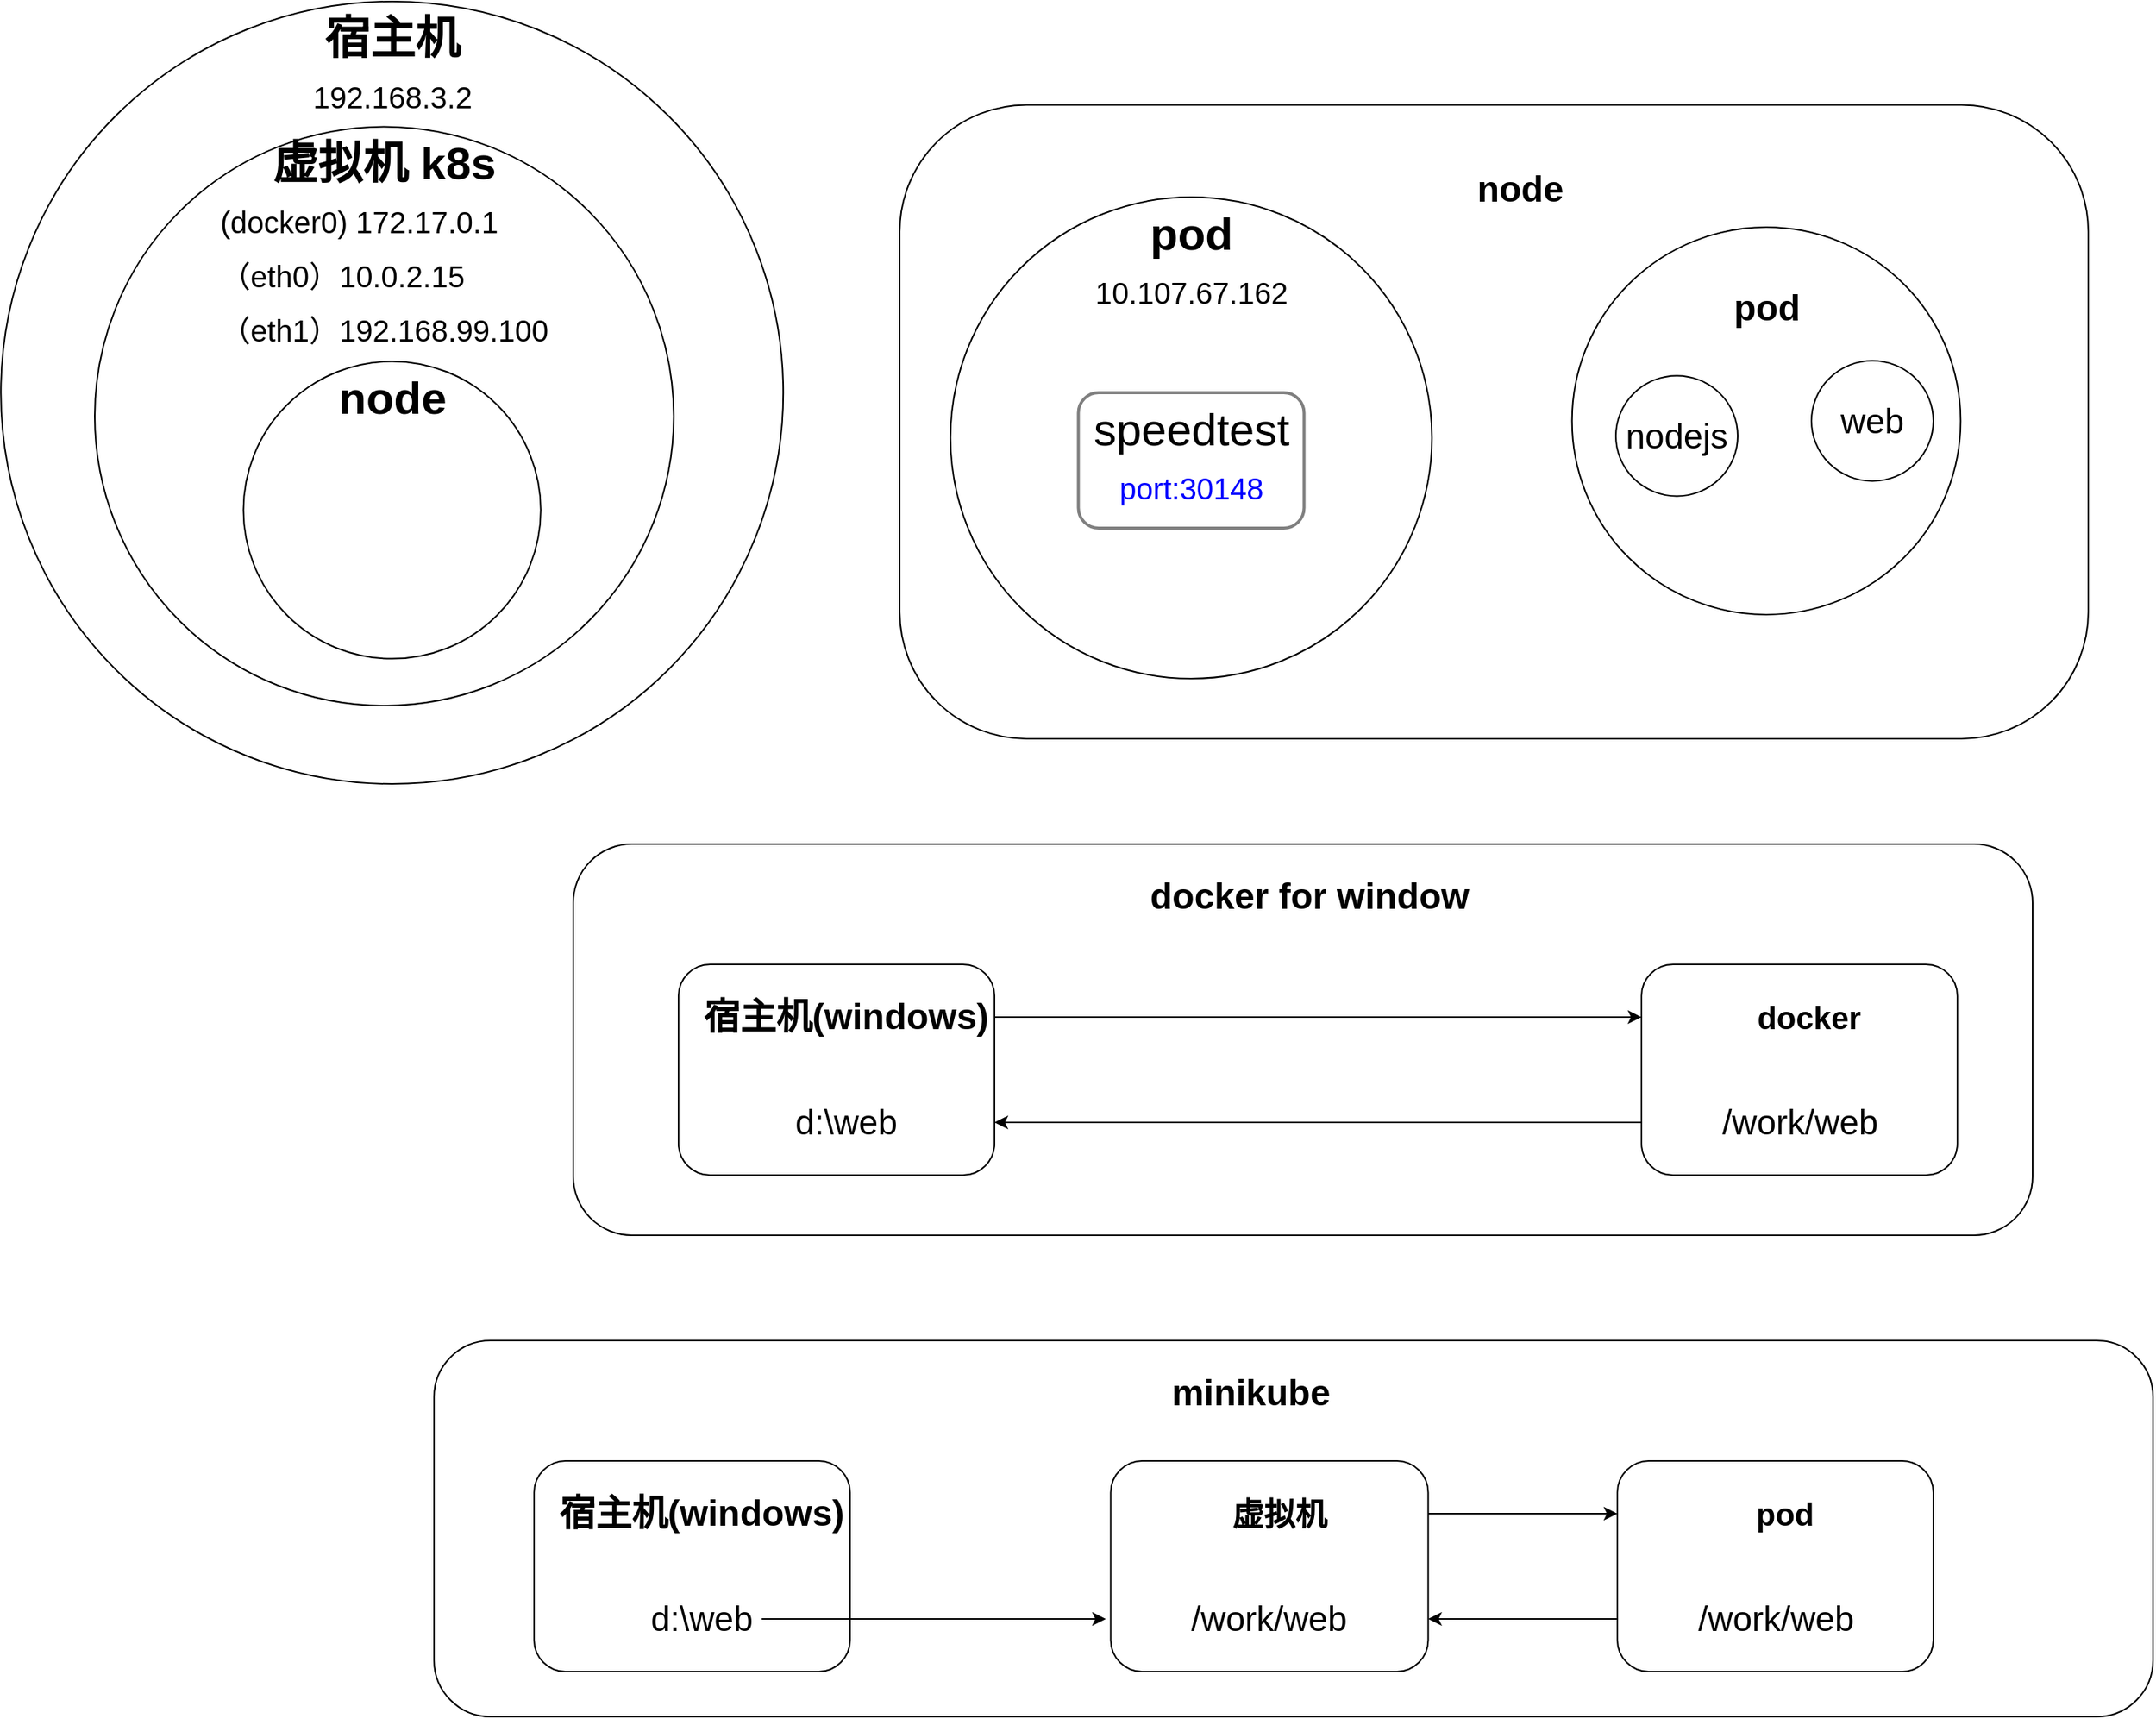 <mxfile version="13.6.9" type="github">
  <diagram id="_SN51KTG4m4e-46WBCsf" name="第 1 页">
    <mxGraphModel dx="2249" dy="1931" grid="1" gridSize="10" guides="1" tooltips="1" connect="1" arrows="1" fold="1" page="1" pageScale="1" pageWidth="827" pageHeight="1169" math="0" shadow="0">
      <root>
        <mxCell id="0" />
        <mxCell id="1" parent="0" />
        <mxCell id="4tyNRVj2yq2_kPP2Rz3b-58" value="" style="rounded=1;whiteSpace=wrap;html=1;strokeColor=#000000;fontSize=21;" parent="1" vertex="1">
          <mxGeometry x="-22.5" y="680" width="1142.5" height="250" as="geometry" />
        </mxCell>
        <mxCell id="4tyNRVj2yq2_kPP2Rz3b-57" value="" style="rounded=1;whiteSpace=wrap;html=1;strokeColor=#000000;fontSize=21;" parent="1" vertex="1">
          <mxGeometry x="70" y="350" width="970" height="260" as="geometry" />
        </mxCell>
        <mxCell id="4tyNRVj2yq2_kPP2Rz3b-21" value="" style="rounded=1;whiteSpace=wrap;html=1;strokeColor=#000000;fontSize=23;arcSize=20;" parent="1" vertex="1">
          <mxGeometry x="287" y="-141.25" width="790" height="421.25" as="geometry" />
        </mxCell>
        <mxCell id="4tyNRVj2yq2_kPP2Rz3b-12" value="&lt;h1&gt;node&lt;/h1&gt;" style="text;html=1;align=center;verticalAlign=middle;resizable=0;points=[];autosize=1;" parent="1" vertex="1">
          <mxGeometry x="663.84" y="-110" width="70" height="50" as="geometry" />
        </mxCell>
        <mxCell id="4tyNRVj2yq2_kPP2Rz3b-13" value="pod&lt;br&gt;&lt;font style=&quot;font-size: 20px ; font-weight: normal&quot;&gt;10.107.67.162&lt;/font&gt;" style="ellipse;whiteSpace=wrap;html=1;aspect=fixed;verticalAlign=top;fontSize=30;fontStyle=1" parent="1" vertex="1">
          <mxGeometry x="320.75" y="-80" width="320" height="320" as="geometry" />
        </mxCell>
        <mxCell id="4tyNRVj2yq2_kPP2Rz3b-27" value="" style="ellipse;whiteSpace=wrap;html=1;aspect=fixed;" parent="1" vertex="1">
          <mxGeometry x="733.84" y="-60" width="258.31" height="257.5" as="geometry" />
        </mxCell>
        <mxCell id="4tyNRVj2yq2_kPP2Rz3b-28" value="&lt;h1&gt;pod&lt;/h1&gt;" style="text;html=1;align=center;verticalAlign=middle;resizable=0;points=[];autosize=1;" parent="1" vertex="1">
          <mxGeometry x="833" y="-31.25" width="60" height="50" as="geometry" />
        </mxCell>
        <mxCell id="4tyNRVj2yq2_kPP2Rz3b-29" value="nodejs" style="ellipse;whiteSpace=wrap;html=1;aspect=fixed;fontSize=23;" parent="1" vertex="1">
          <mxGeometry x="763" y="38.75" width="81" height="80" as="geometry" />
        </mxCell>
        <mxCell id="4tyNRVj2yq2_kPP2Rz3b-30" value="web" style="ellipse;whiteSpace=wrap;html=1;aspect=fixed;fontSize=23;" parent="1" vertex="1">
          <mxGeometry x="893" y="28.75" width="81" height="80" as="geometry" />
        </mxCell>
        <mxCell id="4tyNRVj2yq2_kPP2Rz3b-53" style="edgeStyle=orthogonalEdgeStyle;rounded=0;orthogonalLoop=1;jettySize=auto;html=1;exitX=1;exitY=0.25;exitDx=0;exitDy=0;entryX=0;entryY=0.25;entryDx=0;entryDy=0;fontSize=21;" parent="1" source="4tyNRVj2yq2_kPP2Rz3b-33" target="4tyNRVj2yq2_kPP2Rz3b-37" edge="1">
          <mxGeometry relative="1" as="geometry" />
        </mxCell>
        <mxCell id="4tyNRVj2yq2_kPP2Rz3b-33" value="" style="rounded=1;whiteSpace=wrap;html=1;strokeColor=#000000;fontSize=23;" parent="1" vertex="1">
          <mxGeometry x="140" y="430" width="210" height="140" as="geometry" />
        </mxCell>
        <mxCell id="4tyNRVj2yq2_kPP2Rz3b-34" value="&lt;h1&gt;宿主机(windows)&lt;/h1&gt;" style="text;html=1;align=center;verticalAlign=middle;resizable=0;points=[];autosize=1;" parent="1" vertex="1">
          <mxGeometry x="151.25" y="440" width="200" height="50" as="geometry" />
        </mxCell>
        <mxCell id="4tyNRVj2yq2_kPP2Rz3b-35" value="d:\web" style="text;html=1;align=center;verticalAlign=middle;resizable=0;points=[];autosize=1;fontSize=23;" parent="1" vertex="1">
          <mxGeometry x="211.25" y="520" width="80" height="30" as="geometry" />
        </mxCell>
        <mxCell id="4tyNRVj2yq2_kPP2Rz3b-54" style="edgeStyle=orthogonalEdgeStyle;rounded=0;orthogonalLoop=1;jettySize=auto;html=1;exitX=0;exitY=0.75;exitDx=0;exitDy=0;entryX=1;entryY=0.75;entryDx=0;entryDy=0;fontSize=21;" parent="1" source="4tyNRVj2yq2_kPP2Rz3b-37" target="4tyNRVj2yq2_kPP2Rz3b-33" edge="1">
          <mxGeometry relative="1" as="geometry" />
        </mxCell>
        <mxCell id="4tyNRVj2yq2_kPP2Rz3b-37" value="" style="rounded=1;whiteSpace=wrap;html=1;strokeColor=#000000;fontSize=23;" parent="1" vertex="1">
          <mxGeometry x="780" y="430" width="210" height="140" as="geometry" />
        </mxCell>
        <mxCell id="4tyNRVj2yq2_kPP2Rz3b-38" value="docker" style="text;html=1;align=center;verticalAlign=middle;resizable=0;points=[];autosize=1;fontSize=21;fontStyle=1" parent="1" vertex="1">
          <mxGeometry x="851.25" y="450" width="80" height="30" as="geometry" />
        </mxCell>
        <mxCell id="4tyNRVj2yq2_kPP2Rz3b-39" value="/work/web" style="text;html=1;align=center;verticalAlign=middle;resizable=0;points=[];autosize=1;fontSize=23;" parent="1" vertex="1">
          <mxGeometry x="825" y="520" width="120" height="30" as="geometry" />
        </mxCell>
        <mxCell id="4tyNRVj2yq2_kPP2Rz3b-40" value="" style="rounded=1;whiteSpace=wrap;html=1;strokeColor=#000000;fontSize=23;" parent="1" vertex="1">
          <mxGeometry x="44" y="760" width="210" height="140" as="geometry" />
        </mxCell>
        <mxCell id="4tyNRVj2yq2_kPP2Rz3b-41" value="&lt;h1&gt;宿主机(windows)&lt;/h1&gt;" style="text;html=1;align=center;verticalAlign=middle;resizable=0;points=[];autosize=1;" parent="1" vertex="1">
          <mxGeometry x="55.25" y="770" width="200" height="50" as="geometry" />
        </mxCell>
        <mxCell id="4tyNRVj2yq2_kPP2Rz3b-42" style="edgeStyle=orthogonalEdgeStyle;rounded=0;orthogonalLoop=1;jettySize=auto;html=1;fontSize=23;" parent="1" source="4tyNRVj2yq2_kPP2Rz3b-43" edge="1">
          <mxGeometry relative="1" as="geometry">
            <mxPoint x="424" y="865" as="targetPoint" />
          </mxGeometry>
        </mxCell>
        <mxCell id="4tyNRVj2yq2_kPP2Rz3b-43" value="d:\web" style="text;html=1;align=center;verticalAlign=middle;resizable=0;points=[];autosize=1;fontSize=23;" parent="1" vertex="1">
          <mxGeometry x="115.25" y="850" width="80" height="30" as="geometry" />
        </mxCell>
        <mxCell id="4tyNRVj2yq2_kPP2Rz3b-52" style="edgeStyle=orthogonalEdgeStyle;rounded=0;orthogonalLoop=1;jettySize=auto;html=1;exitX=0;exitY=0.75;exitDx=0;exitDy=0;entryX=1;entryY=0.75;entryDx=0;entryDy=0;fontSize=21;" parent="1" source="4tyNRVj2yq2_kPP2Rz3b-44" target="4tyNRVj2yq2_kPP2Rz3b-47" edge="1">
          <mxGeometry relative="1" as="geometry" />
        </mxCell>
        <mxCell id="4tyNRVj2yq2_kPP2Rz3b-44" value="" style="rounded=1;whiteSpace=wrap;html=1;strokeColor=#000000;fontSize=23;" parent="1" vertex="1">
          <mxGeometry x="764" y="760" width="210" height="140" as="geometry" />
        </mxCell>
        <mxCell id="4tyNRVj2yq2_kPP2Rz3b-45" value="pod" style="text;html=1;align=center;verticalAlign=middle;resizable=0;points=[];autosize=1;fontSize=21;fontStyle=1" parent="1" vertex="1">
          <mxGeometry x="850.25" y="780" width="50" height="30" as="geometry" />
        </mxCell>
        <mxCell id="4tyNRVj2yq2_kPP2Rz3b-46" value="/work/web" style="text;html=1;align=center;verticalAlign=middle;resizable=0;points=[];autosize=1;fontSize=23;" parent="1" vertex="1">
          <mxGeometry x="809" y="850" width="120" height="30" as="geometry" />
        </mxCell>
        <mxCell id="4tyNRVj2yq2_kPP2Rz3b-51" style="edgeStyle=orthogonalEdgeStyle;rounded=0;orthogonalLoop=1;jettySize=auto;html=1;exitX=1;exitY=0.25;exitDx=0;exitDy=0;entryX=0;entryY=0.25;entryDx=0;entryDy=0;fontSize=21;" parent="1" source="4tyNRVj2yq2_kPP2Rz3b-47" target="4tyNRVj2yq2_kPP2Rz3b-44" edge="1">
          <mxGeometry relative="1" as="geometry" />
        </mxCell>
        <mxCell id="4tyNRVj2yq2_kPP2Rz3b-47" value="" style="rounded=1;whiteSpace=wrap;html=1;strokeColor=#000000;fontSize=23;" parent="1" vertex="1">
          <mxGeometry x="427.25" y="760" width="211" height="140" as="geometry" />
        </mxCell>
        <mxCell id="4tyNRVj2yq2_kPP2Rz3b-48" value="虚拟机" style="text;html=1;align=center;verticalAlign=middle;resizable=0;points=[];autosize=1;fontSize=21;fontStyle=1" parent="1" vertex="1">
          <mxGeometry x="498.5" y="780" width="80" height="30" as="geometry" />
        </mxCell>
        <mxCell id="4tyNRVj2yq2_kPP2Rz3b-49" value="/work/web" style="text;html=1;align=center;verticalAlign=middle;resizable=0;points=[];autosize=1;fontSize=23;" parent="1" vertex="1">
          <mxGeometry x="472.25" y="850" width="120" height="30" as="geometry" />
        </mxCell>
        <mxCell id="4tyNRVj2yq2_kPP2Rz3b-56" value="&lt;h1&gt;docker for window&lt;/h1&gt;" style="text;html=1;align=center;verticalAlign=middle;resizable=0;points=[];autosize=1;" parent="1" vertex="1">
          <mxGeometry x="448.5" y="360" width="220" height="50" as="geometry" />
        </mxCell>
        <mxCell id="4tyNRVj2yq2_kPP2Rz3b-59" value="&lt;h1&gt;minikube&lt;/h1&gt;" style="text;html=1;align=center;verticalAlign=middle;resizable=0;points=[];autosize=1;" parent="1" vertex="1">
          <mxGeometry x="460" y="690" width="120" height="50" as="geometry" />
        </mxCell>
        <mxCell id="vFLo0VFA6LObu5LQOzh_-1" value="" style="group" vertex="1" connectable="0" parent="1">
          <mxGeometry x="-300" y="-210" width="520" height="520" as="geometry" />
        </mxCell>
        <mxCell id="4tyNRVj2yq2_kPP2Rz3b-1" value="&lt;div style=&quot;font-size: 30px&quot;&gt;&lt;span style=&quot;font-size: 30px&quot;&gt;宿主机&lt;/span&gt;&lt;br style=&quot;font-size: 30px&quot;&gt;&lt;/div&gt;&lt;div&gt;&lt;span style=&quot;font-weight: normal&quot;&gt;&lt;font style=&quot;font-size: 20px&quot;&gt;192.168.3.2&lt;/font&gt;&lt;/span&gt;&lt;/div&gt;" style="ellipse;whiteSpace=wrap;html=1;aspect=fixed;align=center;horizontal=1;verticalAlign=top;fontSize=30;fontStyle=1" parent="vFLo0VFA6LObu5LQOzh_-1" vertex="1">
          <mxGeometry x="-10.4" width="520" height="520" as="geometry" />
        </mxCell>
        <mxCell id="4tyNRVj2yq2_kPP2Rz3b-4" value="虚拟机 k8s&lt;br&gt;&lt;div style=&quot;text-align: left&quot;&gt;&lt;span style=&quot;font-size: 20px ; font-weight: 400&quot;&gt;(docker0&lt;/span&gt;&lt;span style=&quot;font-size: 20px ; font-weight: 400&quot;&gt;)&amp;nbsp;172.17.0.1&lt;/span&gt;&lt;/div&gt;&lt;font&gt;&lt;div style=&quot;text-align: left&quot;&gt;&lt;span style=&quot;font-size: 20px ; font-weight: 400&quot;&gt;（eth0）10.0.2.15&lt;/span&gt;&lt;/div&gt;&lt;font&gt;&lt;div style=&quot;text-align: left&quot;&gt;&lt;span style=&quot;font-size: 20px ; font-weight: 400&quot;&gt;（eth1）&lt;/span&gt;&lt;span style=&quot;font-size: 20px ; font-weight: normal&quot;&gt;192.168.99.100&lt;/span&gt;&lt;/div&gt;&lt;/font&gt;&lt;/font&gt;" style="ellipse;whiteSpace=wrap;html=1;aspect=fixed;verticalAlign=top;fontSize=30;fontStyle=1" parent="vFLo0VFA6LObu5LQOzh_-1" vertex="1">
          <mxGeometry x="52" y="83.2" width="384.8" height="384.8" as="geometry" />
        </mxCell>
        <mxCell id="4tyNRVj2yq2_kPP2Rz3b-7" value="node" style="ellipse;whiteSpace=wrap;html=1;aspect=fixed;fontStyle=1;fontSize=30;verticalAlign=top;" parent="vFLo0VFA6LObu5LQOzh_-1" vertex="1">
          <mxGeometry x="150.8" y="239.2" width="197.6" height="197.6" as="geometry" />
        </mxCell>
        <mxCell id="vFLo0VFA6LObu5LQOzh_-3" value="speedtest&lt;br&gt;&lt;font style=&quot;font-size: 20px&quot; color=&quot;#0000ff&quot;&gt;port:30148&lt;/font&gt;" style="rounded=1;whiteSpace=wrap;html=1;shadow=0;glass=0;labelBackgroundColor=none;sketch=0;strokeWidth=2;fillColor=#ffffff;fontSize=30;fontColor=#000000;opacity=50;align=center;verticalAlign=top;" vertex="1" parent="1">
          <mxGeometry x="405.75" y="50" width="150" height="90" as="geometry" />
        </mxCell>
      </root>
    </mxGraphModel>
  </diagram>
</mxfile>
